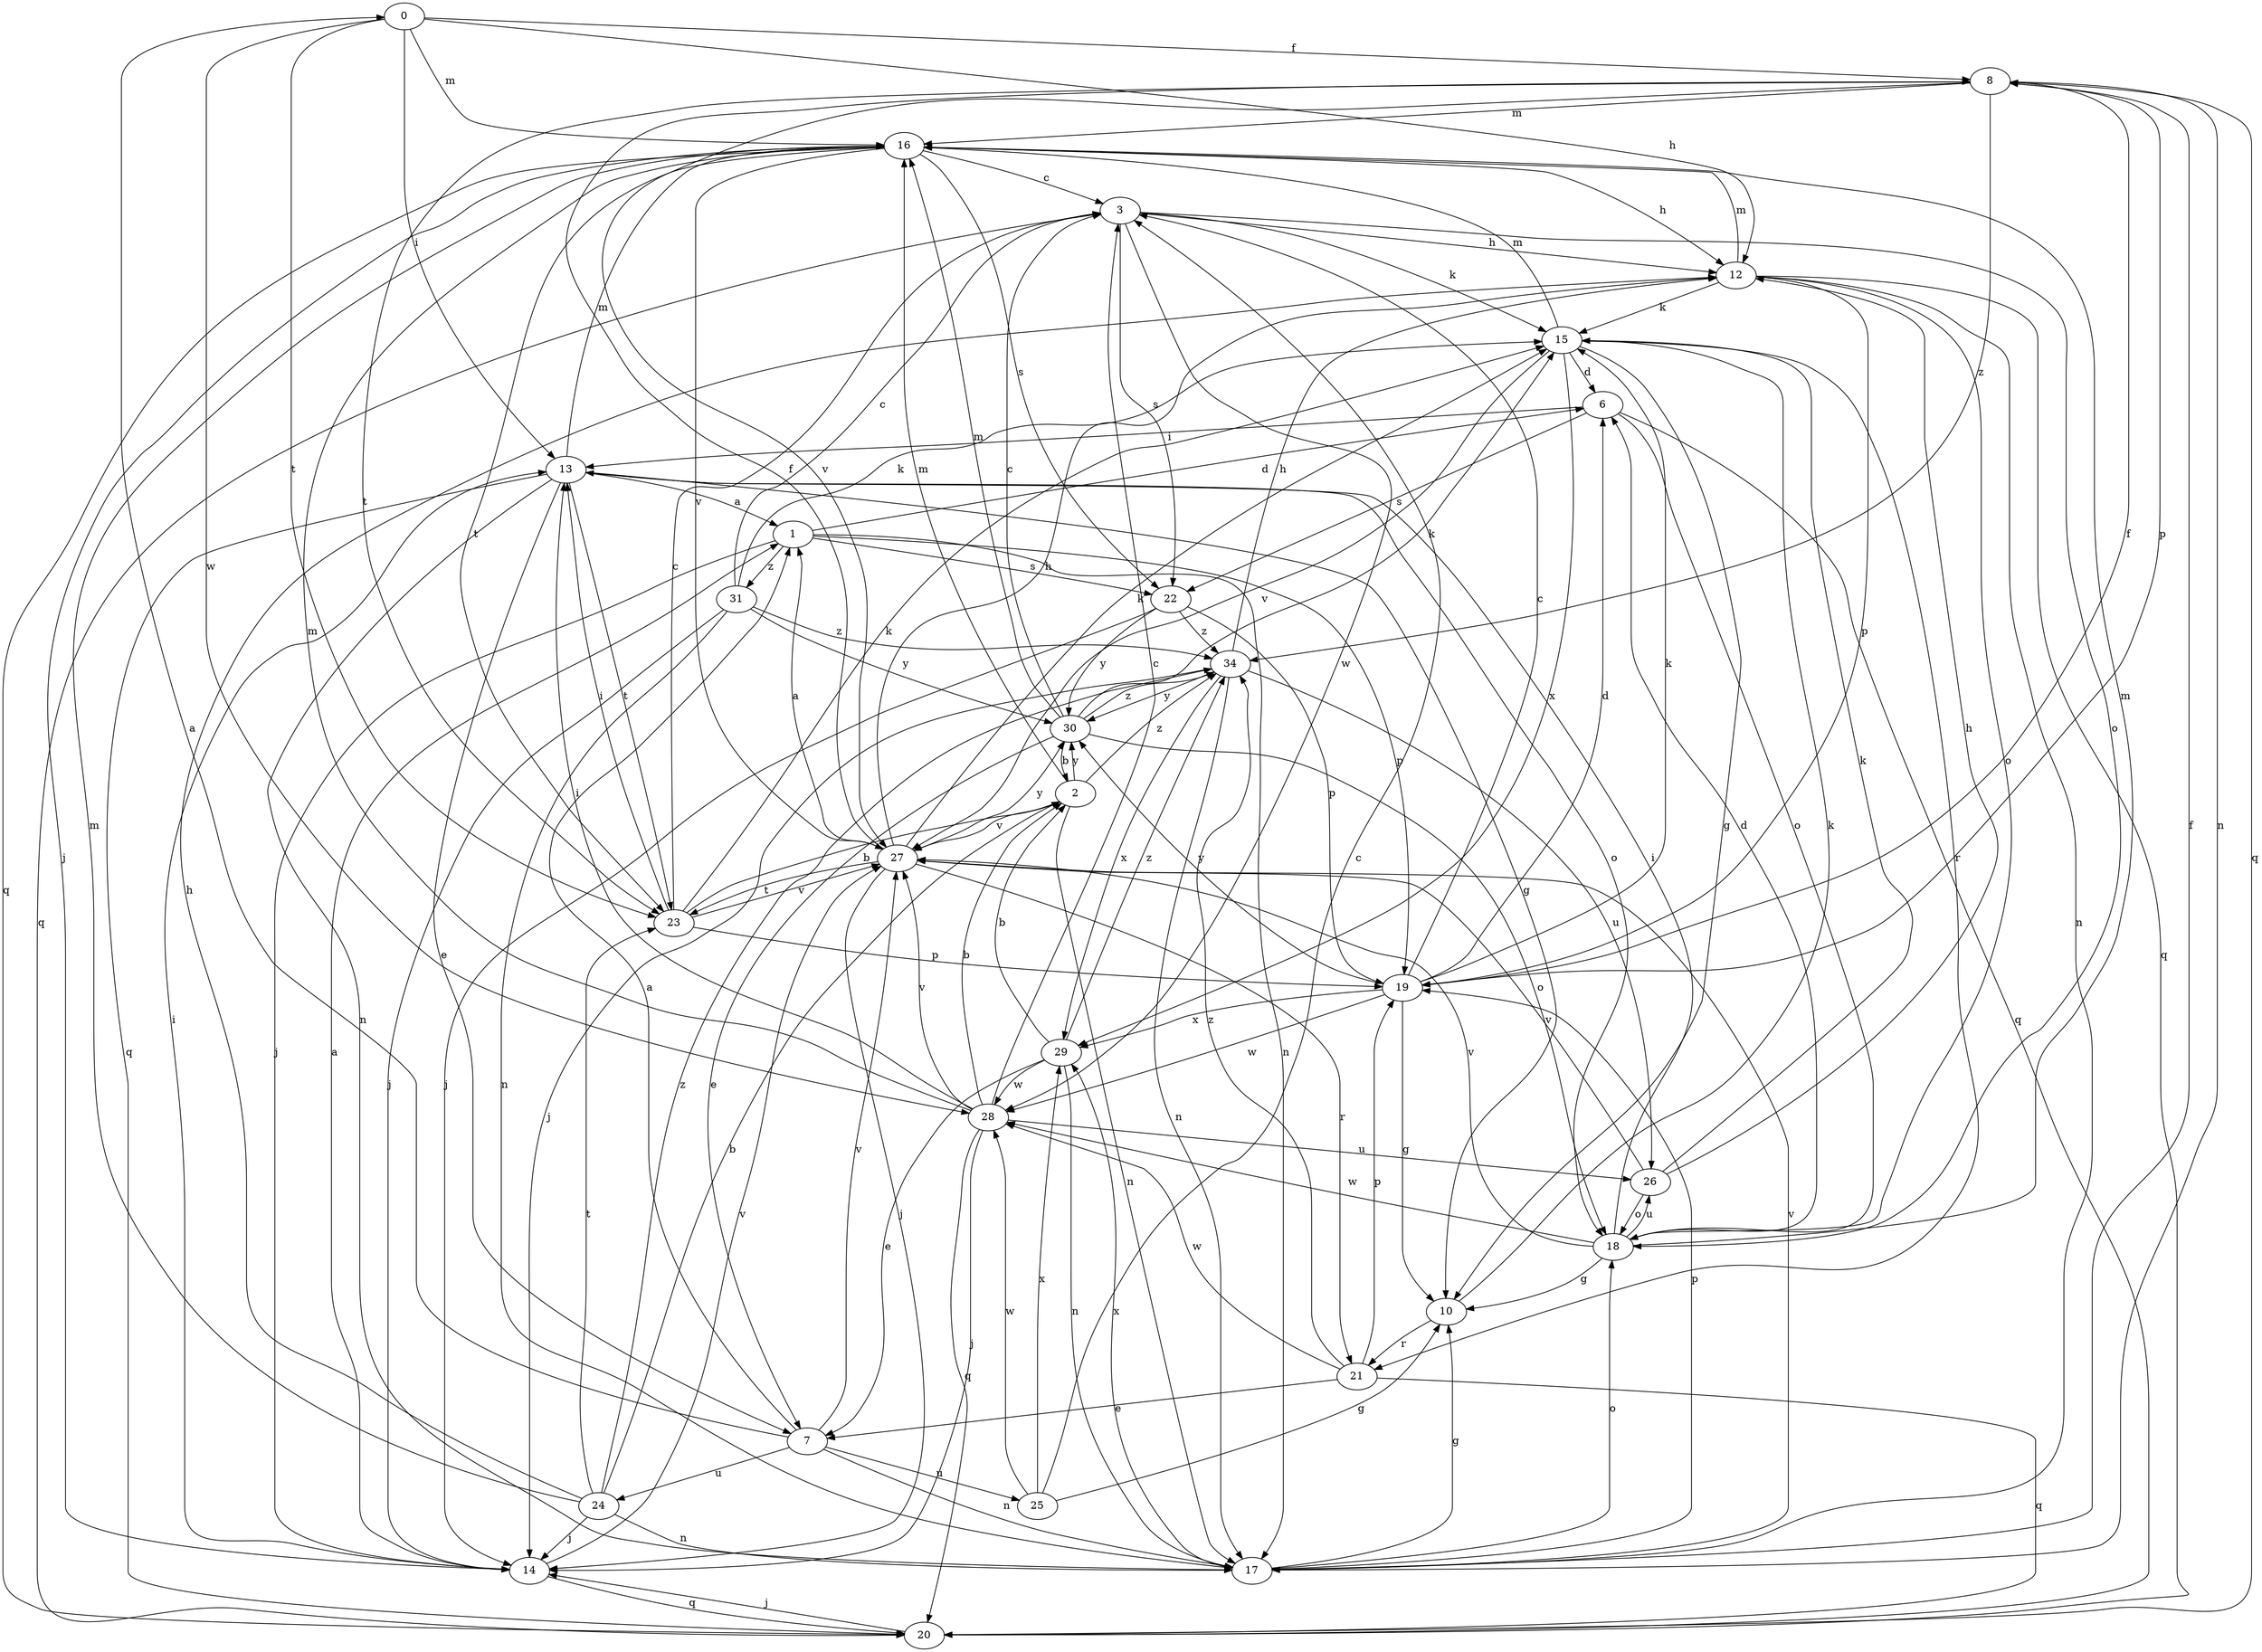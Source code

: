 strict digraph  {
0;
1;
2;
3;
6;
7;
8;
10;
12;
13;
14;
15;
16;
17;
18;
19;
20;
21;
22;
23;
24;
25;
26;
27;
28;
29;
30;
31;
34;
0 -> 8  [label=f];
0 -> 12  [label=h];
0 -> 13  [label=i];
0 -> 16  [label=m];
0 -> 23  [label=t];
0 -> 28  [label=w];
1 -> 6  [label=d];
1 -> 14  [label=j];
1 -> 17  [label=n];
1 -> 19  [label=p];
1 -> 22  [label=s];
1 -> 31  [label=z];
2 -> 16  [label=m];
2 -> 17  [label=n];
2 -> 27  [label=v];
2 -> 30  [label=y];
2 -> 34  [label=z];
3 -> 12  [label=h];
3 -> 15  [label=k];
3 -> 18  [label=o];
3 -> 20  [label=q];
3 -> 22  [label=s];
3 -> 28  [label=w];
6 -> 13  [label=i];
6 -> 18  [label=o];
6 -> 20  [label=q];
6 -> 22  [label=s];
7 -> 0  [label=a];
7 -> 1  [label=a];
7 -> 17  [label=n];
7 -> 24  [label=u];
7 -> 25  [label=u];
7 -> 27  [label=v];
8 -> 16  [label=m];
8 -> 17  [label=n];
8 -> 19  [label=p];
8 -> 20  [label=q];
8 -> 23  [label=t];
8 -> 27  [label=v];
8 -> 34  [label=z];
10 -> 15  [label=k];
10 -> 21  [label=r];
12 -> 15  [label=k];
12 -> 16  [label=m];
12 -> 17  [label=n];
12 -> 18  [label=o];
12 -> 19  [label=p];
12 -> 20  [label=q];
13 -> 1  [label=a];
13 -> 7  [label=e];
13 -> 10  [label=g];
13 -> 16  [label=m];
13 -> 17  [label=n];
13 -> 18  [label=o];
13 -> 20  [label=q];
13 -> 23  [label=t];
14 -> 1  [label=a];
14 -> 13  [label=i];
14 -> 20  [label=q];
14 -> 27  [label=v];
15 -> 6  [label=d];
15 -> 10  [label=g];
15 -> 16  [label=m];
15 -> 21  [label=r];
15 -> 27  [label=v];
15 -> 29  [label=x];
16 -> 3  [label=c];
16 -> 12  [label=h];
16 -> 14  [label=j];
16 -> 20  [label=q];
16 -> 22  [label=s];
16 -> 23  [label=t];
16 -> 27  [label=v];
17 -> 8  [label=f];
17 -> 10  [label=g];
17 -> 18  [label=o];
17 -> 19  [label=p];
17 -> 27  [label=v];
17 -> 29  [label=x];
18 -> 6  [label=d];
18 -> 10  [label=g];
18 -> 13  [label=i];
18 -> 16  [label=m];
18 -> 26  [label=u];
18 -> 27  [label=v];
18 -> 28  [label=w];
19 -> 3  [label=c];
19 -> 6  [label=d];
19 -> 8  [label=f];
19 -> 10  [label=g];
19 -> 15  [label=k];
19 -> 28  [label=w];
19 -> 29  [label=x];
19 -> 30  [label=y];
20 -> 14  [label=j];
21 -> 7  [label=e];
21 -> 19  [label=p];
21 -> 20  [label=q];
21 -> 28  [label=w];
21 -> 34  [label=z];
22 -> 14  [label=j];
22 -> 19  [label=p];
22 -> 30  [label=y];
22 -> 34  [label=z];
23 -> 2  [label=b];
23 -> 3  [label=c];
23 -> 13  [label=i];
23 -> 15  [label=k];
23 -> 19  [label=p];
23 -> 27  [label=v];
24 -> 2  [label=b];
24 -> 12  [label=h];
24 -> 14  [label=j];
24 -> 16  [label=m];
24 -> 17  [label=n];
24 -> 23  [label=t];
24 -> 34  [label=z];
25 -> 3  [label=c];
25 -> 10  [label=g];
25 -> 28  [label=w];
25 -> 29  [label=x];
26 -> 12  [label=h];
26 -> 15  [label=k];
26 -> 18  [label=o];
26 -> 27  [label=v];
27 -> 1  [label=a];
27 -> 8  [label=f];
27 -> 12  [label=h];
27 -> 14  [label=j];
27 -> 15  [label=k];
27 -> 21  [label=r];
27 -> 23  [label=t];
27 -> 30  [label=y];
28 -> 2  [label=b];
28 -> 3  [label=c];
28 -> 13  [label=i];
28 -> 14  [label=j];
28 -> 16  [label=m];
28 -> 20  [label=q];
28 -> 26  [label=u];
28 -> 27  [label=v];
29 -> 2  [label=b];
29 -> 7  [label=e];
29 -> 17  [label=n];
29 -> 28  [label=w];
29 -> 34  [label=z];
30 -> 2  [label=b];
30 -> 3  [label=c];
30 -> 7  [label=e];
30 -> 15  [label=k];
30 -> 16  [label=m];
30 -> 18  [label=o];
30 -> 34  [label=z];
31 -> 3  [label=c];
31 -> 14  [label=j];
31 -> 15  [label=k];
31 -> 17  [label=n];
31 -> 30  [label=y];
31 -> 34  [label=z];
34 -> 12  [label=h];
34 -> 14  [label=j];
34 -> 17  [label=n];
34 -> 26  [label=u];
34 -> 29  [label=x];
34 -> 30  [label=y];
}

